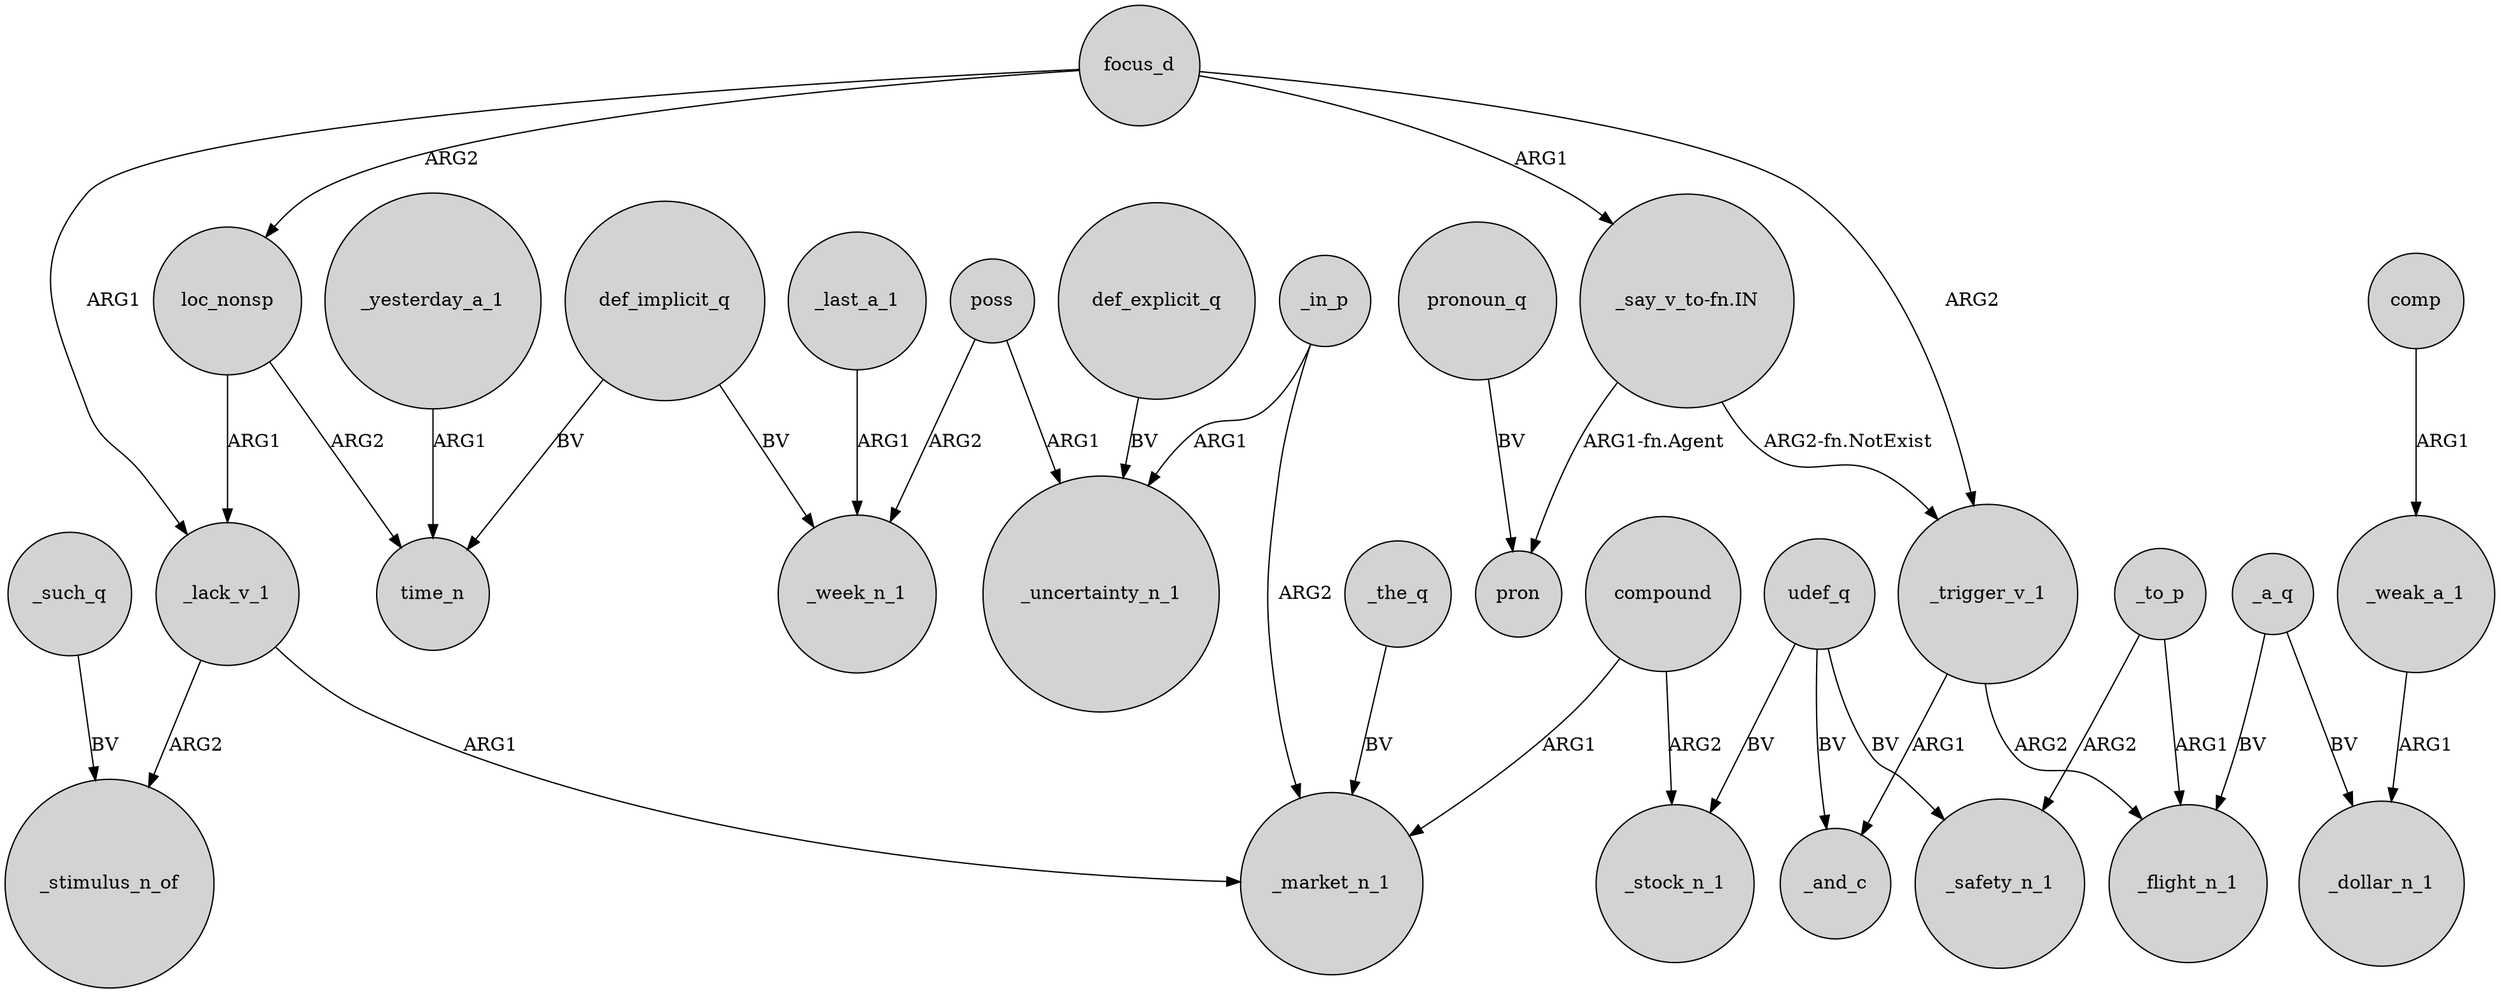 digraph {
	node [shape=circle style=filled]
	focus_d -> loc_nonsp [label=ARG2]
	_yesterday_a_1 -> time_n [label=ARG1]
	_a_q -> _flight_n_1 [label=BV]
	focus_d -> _trigger_v_1 [label=ARG2]
	def_implicit_q -> _week_n_1 [label=BV]
	def_implicit_q -> time_n [label=BV]
	_lack_v_1 -> _market_n_1 [label=ARG1]
	_to_p -> _flight_n_1 [label=ARG1]
	_trigger_v_1 -> _and_c [label=ARG1]
	_a_q -> _dollar_n_1 [label=BV]
	loc_nonsp -> time_n [label=ARG2]
	poss -> _week_n_1 [label=ARG2]
	compound -> _stock_n_1 [label=ARG2]
	pronoun_q -> pron [label=BV]
	_trigger_v_1 -> _flight_n_1 [label=ARG2]
	udef_q -> _stock_n_1 [label=BV]
	_to_p -> _safety_n_1 [label=ARG2]
	def_explicit_q -> _uncertainty_n_1 [label=BV]
	_such_q -> _stimulus_n_of [label=BV]
	_in_p -> _uncertainty_n_1 [label=ARG1]
	_last_a_1 -> _week_n_1 [label=ARG1]
	focus_d -> _lack_v_1 [label=ARG1]
	udef_q -> _safety_n_1 [label=BV]
	"_say_v_to-fn.IN" -> pron [label="ARG1-fn.Agent"]
	"_say_v_to-fn.IN" -> _trigger_v_1 [label="ARG2-fn.NotExist"]
	_lack_v_1 -> _stimulus_n_of [label=ARG2]
	_in_p -> _market_n_1 [label=ARG2]
	_weak_a_1 -> _dollar_n_1 [label=ARG1]
	compound -> _market_n_1 [label=ARG1]
	comp -> _weak_a_1 [label=ARG1]
	_the_q -> _market_n_1 [label=BV]
	udef_q -> _and_c [label=BV]
	poss -> _uncertainty_n_1 [label=ARG1]
	focus_d -> "_say_v_to-fn.IN" [label=ARG1]
	loc_nonsp -> _lack_v_1 [label=ARG1]
}
